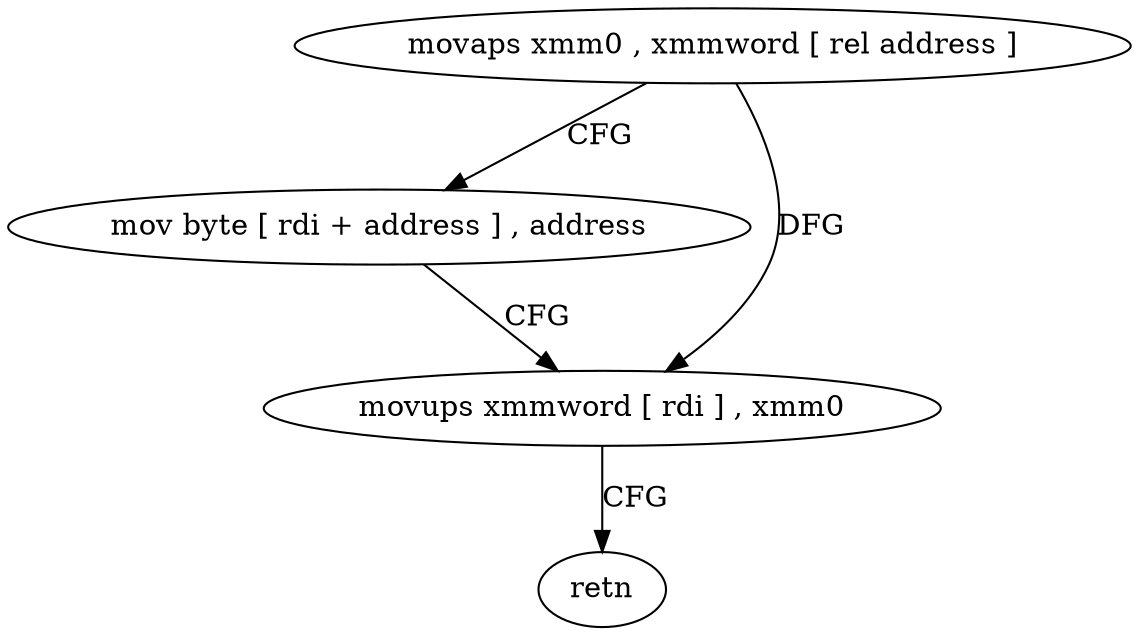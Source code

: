 digraph "func" {
"4309264" [label = "movaps xmm0 , xmmword [ rel address ]" ]
"4309271" [label = "mov byte [ rdi + address ] , address" ]
"4309275" [label = "movups xmmword [ rdi ] , xmm0" ]
"4309278" [label = "retn" ]
"4309264" -> "4309271" [ label = "CFG" ]
"4309264" -> "4309275" [ label = "DFG" ]
"4309271" -> "4309275" [ label = "CFG" ]
"4309275" -> "4309278" [ label = "CFG" ]
}
